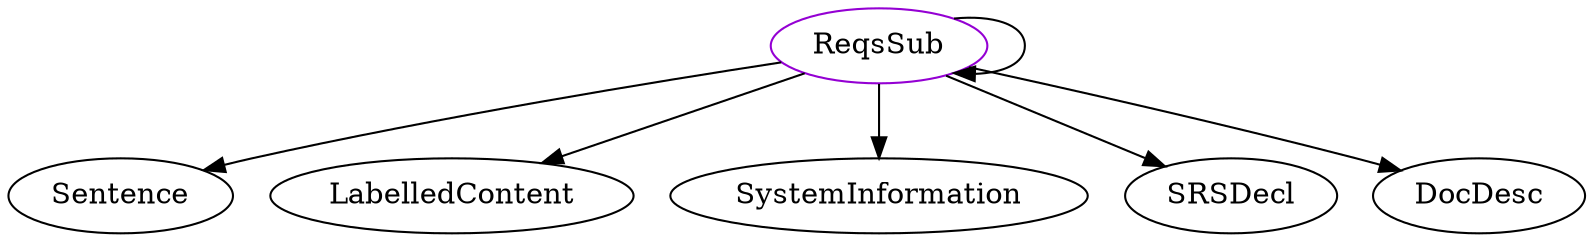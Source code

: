 digraph reqssub{
ReqsSub -> Sentence;
ReqsSub -> LabelledContent;
ReqsSub -> ReqsSub;
ReqsSub -> SystemInformation;
ReqsSub -> SRSDecl;
ReqsSub -> DocDesc;
ReqsSub	[shape=oval, color=darkviolet, label="ReqsSub"];
}
